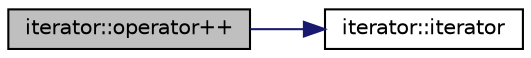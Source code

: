 digraph "iterator::operator++"
{
 // LATEX_PDF_SIZE
  edge [fontname="Helvetica",fontsize="10",labelfontname="Helvetica",labelfontsize="10"];
  node [fontname="Helvetica",fontsize="10",shape=record];
  rankdir="LR";
  Node16 [label="iterator::operator++",height=0.2,width=0.4,color="black", fillcolor="grey75", style="filled", fontcolor="black",tooltip="it++;"];
  Node16 -> Node17 [color="midnightblue",fontsize="10",style="solid",fontname="Helvetica"];
  Node17 [label="iterator::iterator",height=0.2,width=0.4,color="black", fillcolor="white", style="filled",URL="$classiterator.html#ae85cf6d4872d60de33254e343ad3eb15",tooltip=" "];
}

